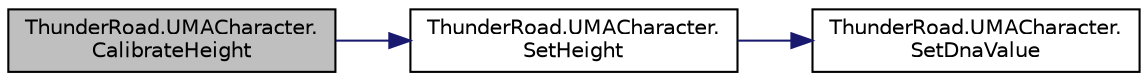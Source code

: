 digraph "ThunderRoad.UMACharacter.CalibrateHeight"
{
 // LATEX_PDF_SIZE
  edge [fontname="Helvetica",fontsize="10",labelfontname="Helvetica",labelfontsize="10"];
  node [fontname="Helvetica",fontsize="10",shape=record];
  rankdir="LR";
  Node1 [label="ThunderRoad.UMACharacter.\lCalibrateHeight",height=0.2,width=0.4,color="black", fillcolor="grey75", style="filled", fontcolor="black",tooltip="Calibrates the height."];
  Node1 -> Node2 [color="midnightblue",fontsize="10",style="solid",fontname="Helvetica"];
  Node2 [label="ThunderRoad.UMACharacter.\lSetHeight",height=0.2,width=0.4,color="black", fillcolor="white", style="filled",URL="$class_thunder_road_1_1_u_m_a_character.html#a67f38dec88f86311bf57b5ba57c2d076",tooltip=" "];
  Node2 -> Node3 [color="midnightblue",fontsize="10",style="solid",fontname="Helvetica"];
  Node3 [label="ThunderRoad.UMACharacter.\lSetDnaValue",height=0.2,width=0.4,color="black", fillcolor="white", style="filled",URL="$class_thunder_road_1_1_u_m_a_character.html#a1064281175a06db56c82477355f1c3e0",tooltip=" "];
}
